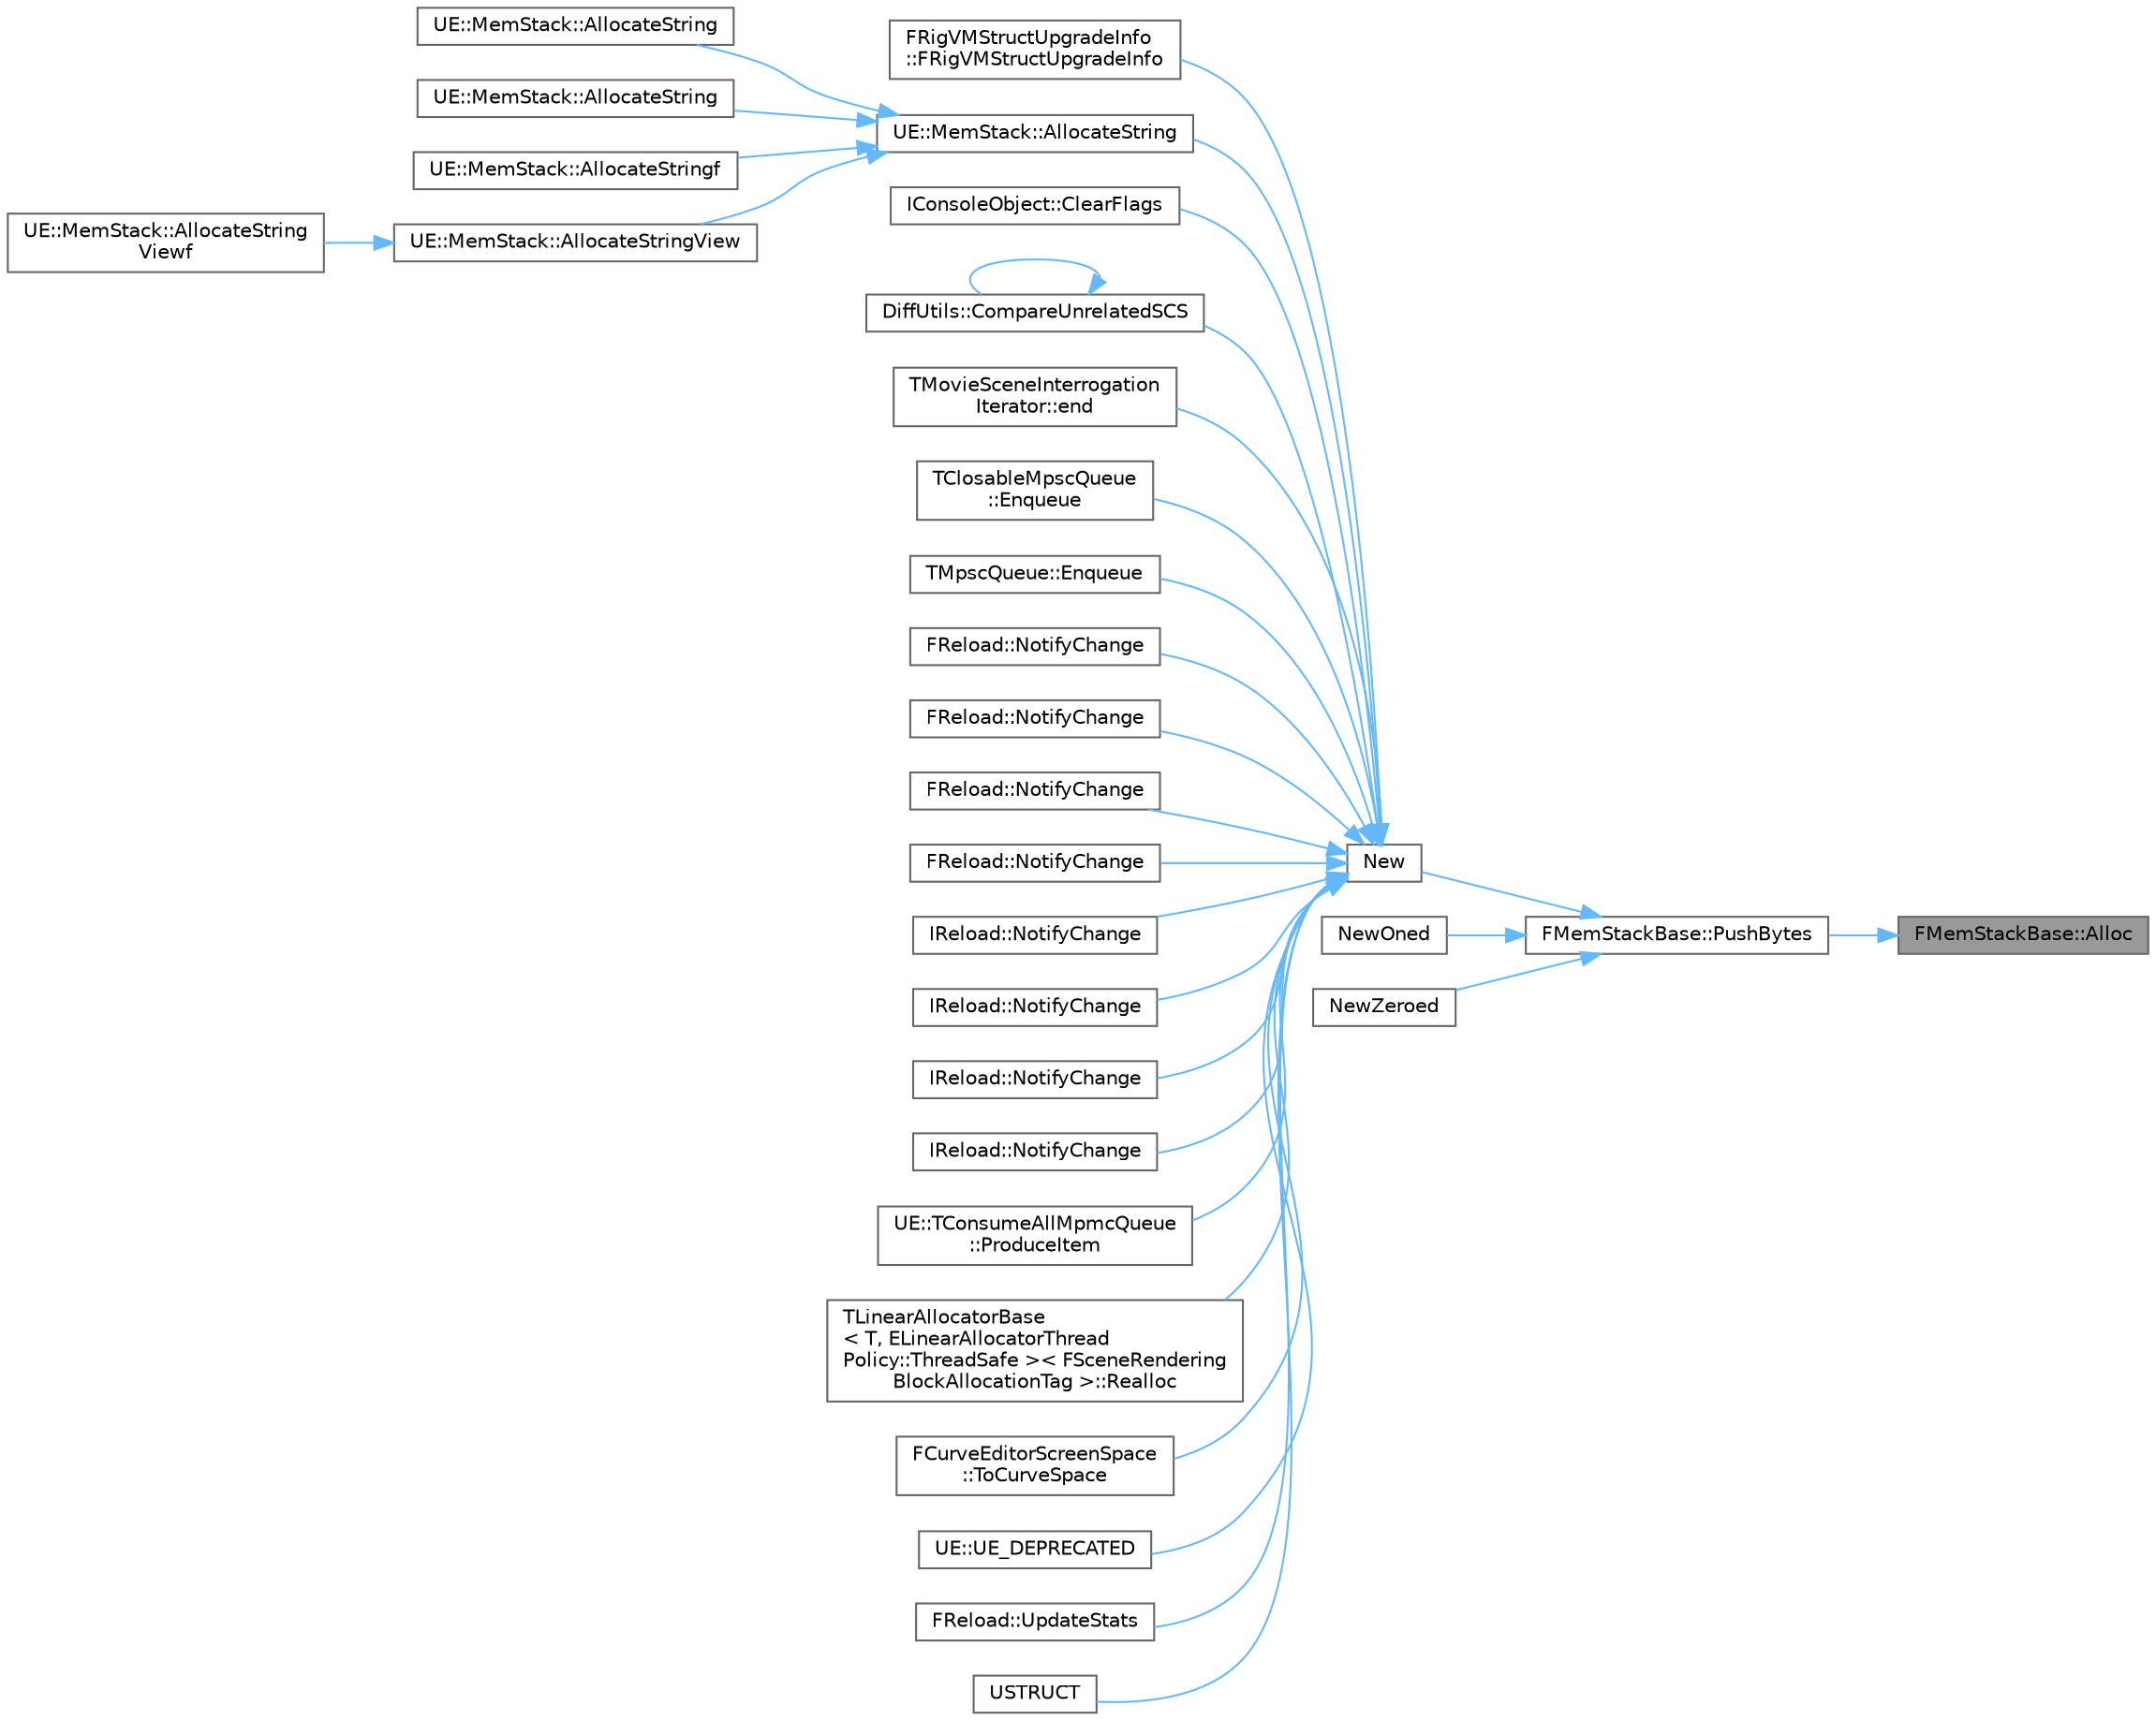 digraph "FMemStackBase::Alloc"
{
 // INTERACTIVE_SVG=YES
 // LATEX_PDF_SIZE
  bgcolor="transparent";
  edge [fontname=Helvetica,fontsize=10,labelfontname=Helvetica,labelfontsize=10];
  node [fontname=Helvetica,fontsize=10,shape=box,height=0.2,width=0.4];
  rankdir="RL";
  Node1 [id="Node000001",label="FMemStackBase::Alloc",height=0.2,width=0.4,color="gray40", fillcolor="grey60", style="filled", fontcolor="black",tooltip=" "];
  Node1 -> Node2 [id="edge1_Node000001_Node000002",dir="back",color="steelblue1",style="solid",tooltip=" "];
  Node2 [id="Node000002",label="FMemStackBase::PushBytes",height=0.2,width=0.4,color="grey40", fillcolor="white", style="filled",URL="$dd/df6/classFMemStackBase.html#ad742689d2cb2c4e1c5ba58afbc93e90f",tooltip=" "];
  Node2 -> Node3 [id="edge2_Node000002_Node000003",dir="back",color="steelblue1",style="solid",tooltip=" "];
  Node3 [id="Node000003",label="New",height=0.2,width=0.4,color="grey40", fillcolor="white", style="filled",URL="$d7/de0/MemStack_8h.html#a46518131691efca99c1054a2e51e01fe",tooltip=" "];
  Node3 -> Node4 [id="edge3_Node000003_Node000004",dir="back",color="steelblue1",style="solid",tooltip=" "];
  Node4 [id="Node000004",label="FRigVMStructUpgradeInfo\l::FRigVMStructUpgradeInfo",height=0.2,width=0.4,color="grey40", fillcolor="white", style="filled",URL="$de/d16/structFRigVMStructUpgradeInfo.html#a3119cbf00d1e9f96631f292a8007d1fe",tooltip=" "];
  Node3 -> Node5 [id="edge4_Node000003_Node000005",dir="back",color="steelblue1",style="solid",tooltip=" "];
  Node5 [id="Node000005",label="UE::MemStack::AllocateString",height=0.2,width=0.4,color="grey40", fillcolor="white", style="filled",URL="$d4/dda/namespaceUE_1_1MemStack.html#aea1ba8df8433cd71577df33360983ffa",tooltip=" "];
  Node5 -> Node6 [id="edge5_Node000005_Node000006",dir="back",color="steelblue1",style="solid",tooltip=" "];
  Node6 [id="Node000006",label="UE::MemStack::AllocateString",height=0.2,width=0.4,color="grey40", fillcolor="white", style="filled",URL="$d4/dda/namespaceUE_1_1MemStack.html#ab96d00d31df07e210e1f96d6ea44bc35",tooltip=" "];
  Node5 -> Node7 [id="edge6_Node000005_Node000007",dir="back",color="steelblue1",style="solid",tooltip=" "];
  Node7 [id="Node000007",label="UE::MemStack::AllocateString",height=0.2,width=0.4,color="grey40", fillcolor="white", style="filled",URL="$d4/dda/namespaceUE_1_1MemStack.html#a63d49a91b64a0b1c170b6335a01afbd3",tooltip=" "];
  Node5 -> Node8 [id="edge7_Node000005_Node000008",dir="back",color="steelblue1",style="solid",tooltip=" "];
  Node8 [id="Node000008",label="UE::MemStack::AllocateStringf",height=0.2,width=0.4,color="grey40", fillcolor="white", style="filled",URL="$d4/dda/namespaceUE_1_1MemStack.html#a6487e57e673e34d6fb1c9b36529e7a35",tooltip=" "];
  Node5 -> Node9 [id="edge8_Node000005_Node000009",dir="back",color="steelblue1",style="solid",tooltip=" "];
  Node9 [id="Node000009",label="UE::MemStack::AllocateStringView",height=0.2,width=0.4,color="grey40", fillcolor="white", style="filled",URL="$d4/dda/namespaceUE_1_1MemStack.html#a9f41b73e284d8f4d98a5bbee2db4d7b9",tooltip=" "];
  Node9 -> Node10 [id="edge9_Node000009_Node000010",dir="back",color="steelblue1",style="solid",tooltip=" "];
  Node10 [id="Node000010",label="UE::MemStack::AllocateString\lViewf",height=0.2,width=0.4,color="grey40", fillcolor="white", style="filled",URL="$d4/dda/namespaceUE_1_1MemStack.html#ac9409ba2ffbfd65c1c8832d542eab6c7",tooltip=" "];
  Node3 -> Node11 [id="edge10_Node000003_Node000011",dir="back",color="steelblue1",style="solid",tooltip=" "];
  Node11 [id="Node000011",label="IConsoleObject::ClearFlags",height=0.2,width=0.4,color="grey40", fillcolor="white", style="filled",URL="$d7/d0d/classIConsoleObject.html#acae2394c6249df02079b5964f9b2b08e",tooltip="Removes the specified flags in the internal state."];
  Node3 -> Node12 [id="edge11_Node000003_Node000012",dir="back",color="steelblue1",style="solid",tooltip=" "];
  Node12 [id="Node000012",label="DiffUtils::CompareUnrelatedSCS",height=0.2,width=0.4,color="grey40", fillcolor="white", style="filled",URL="$d8/d0d/namespaceDiffUtils.html#a86fd9e70dcd6013c674991fc01a95be0",tooltip=" "];
  Node12 -> Node12 [id="edge12_Node000012_Node000012",dir="back",color="steelblue1",style="solid",tooltip=" "];
  Node3 -> Node13 [id="edge13_Node000003_Node000013",dir="back",color="steelblue1",style="solid",tooltip=" "];
  Node13 [id="Node000013",label="TMovieSceneInterrogation\lIterator::end",height=0.2,width=0.4,color="grey40", fillcolor="white", style="filled",URL="$d5/d9e/structTMovieSceneInterrogationIterator.html#a5b9b49fbd7d4271bef3a84cc40118fe9",tooltip=" "];
  Node3 -> Node14 [id="edge14_Node000003_Node000014",dir="back",color="steelblue1",style="solid",tooltip=" "];
  Node14 [id="Node000014",label="TClosableMpscQueue\l::Enqueue",height=0.2,width=0.4,color="grey40", fillcolor="white", style="filled",URL="$dd/d6b/classTClosableMpscQueue.html#ae87447b21303ac616f3557752f2a6d7d",tooltip="Returns false if the queue is closed."];
  Node3 -> Node15 [id="edge15_Node000003_Node000015",dir="back",color="steelblue1",style="solid",tooltip=" "];
  Node15 [id="Node000015",label="TMpscQueue::Enqueue",height=0.2,width=0.4,color="grey40", fillcolor="white", style="filled",URL="$d1/d90/classTMpscQueue.html#aef6a2b34272073b39f975a773105d096",tooltip=" "];
  Node3 -> Node16 [id="edge16_Node000003_Node000016",dir="back",color="steelblue1",style="solid",tooltip=" "];
  Node16 [id="Node000016",label="FReload::NotifyChange",height=0.2,width=0.4,color="grey40", fillcolor="white", style="filled",URL="$db/dd7/classFReload.html#ae90fe5e1fb248015a5cfc7c5fb2f00d7",tooltip="Invoke to register a new or changed class, enumeration, or structure for re-instancing."];
  Node3 -> Node17 [id="edge17_Node000003_Node000017",dir="back",color="steelblue1",style="solid",tooltip=" "];
  Node17 [id="Node000017",label="FReload::NotifyChange",height=0.2,width=0.4,color="grey40", fillcolor="white", style="filled",URL="$db/dd7/classFReload.html#a9a667ffb53e14d6cf0a1a64f9ac21a26",tooltip=" "];
  Node3 -> Node18 [id="edge18_Node000003_Node000018",dir="back",color="steelblue1",style="solid",tooltip=" "];
  Node18 [id="Node000018",label="FReload::NotifyChange",height=0.2,width=0.4,color="grey40", fillcolor="white", style="filled",URL="$db/dd7/classFReload.html#a3cb623fa805b3e5c763c3c24dc8845a9",tooltip=" "];
  Node3 -> Node19 [id="edge19_Node000003_Node000019",dir="back",color="steelblue1",style="solid",tooltip=" "];
  Node19 [id="Node000019",label="FReload::NotifyChange",height=0.2,width=0.4,color="grey40", fillcolor="white", style="filled",URL="$db/dd7/classFReload.html#a38b031bf91fb74adbdba15e5bd6713a7",tooltip=" "];
  Node3 -> Node20 [id="edge20_Node000003_Node000020",dir="back",color="steelblue1",style="solid",tooltip=" "];
  Node20 [id="Node000020",label="IReload::NotifyChange",height=0.2,width=0.4,color="grey40", fillcolor="white", style="filled",URL="$d6/dac/classIReload.html#a204f908f43ca202910b308936fb1254f",tooltip="Invoke to register a new or changed class, enumeration, or structure for re-instancing."];
  Node3 -> Node21 [id="edge21_Node000003_Node000021",dir="back",color="steelblue1",style="solid",tooltip=" "];
  Node21 [id="Node000021",label="IReload::NotifyChange",height=0.2,width=0.4,color="grey40", fillcolor="white", style="filled",URL="$d6/dac/classIReload.html#a9a779820be87467a79eb12c1dd0c9a2c",tooltip=" "];
  Node3 -> Node22 [id="edge22_Node000003_Node000022",dir="back",color="steelblue1",style="solid",tooltip=" "];
  Node22 [id="Node000022",label="IReload::NotifyChange",height=0.2,width=0.4,color="grey40", fillcolor="white", style="filled",URL="$d6/dac/classIReload.html#a5b75a8169bc6a7747f580f46f84e2174",tooltip=" "];
  Node3 -> Node23 [id="edge23_Node000003_Node000023",dir="back",color="steelblue1",style="solid",tooltip=" "];
  Node23 [id="Node000023",label="IReload::NotifyChange",height=0.2,width=0.4,color="grey40", fillcolor="white", style="filled",URL="$d6/dac/classIReload.html#a6077a841b57ed751e1223593841cf5e4",tooltip=" "];
  Node3 -> Node24 [id="edge24_Node000003_Node000024",dir="back",color="steelblue1",style="solid",tooltip=" "];
  Node24 [id="Node000024",label="UE::TConsumeAllMpmcQueue\l::ProduceItem",height=0.2,width=0.4,color="grey40", fillcolor="white", style="filled",URL="$d4/d3d/classUE_1_1TConsumeAllMpmcQueue.html#af6f247426debb0c0578e2e1c0977236c",tooltip=" "];
  Node3 -> Node25 [id="edge25_Node000003_Node000025",dir="back",color="steelblue1",style="solid",tooltip=" "];
  Node25 [id="Node000025",label="TLinearAllocatorBase\l\< T, ELinearAllocatorThread\lPolicy::ThreadSafe \>\< FSceneRendering\lBlockAllocationTag \>::Realloc",height=0.2,width=0.4,color="grey40", fillcolor="white", style="filled",URL="$dd/d98/classTLinearAllocatorBase.html#a60ee8be234047cb8434cbbea242e7815",tooltip=" "];
  Node3 -> Node26 [id="edge26_Node000003_Node000026",dir="back",color="steelblue1",style="solid",tooltip=" "];
  Node26 [id="Node000026",label="FCurveEditorScreenSpace\l::ToCurveSpace",height=0.2,width=0.4,color="grey40", fillcolor="white", style="filled",URL="$d5/d47/structFCurveEditorScreenSpace.html#aae2ab1408b4e7fdc0fd1bc53cbc07816",tooltip="Transform this screen space into a curve space using the specified transform."];
  Node3 -> Node27 [id="edge27_Node000003_Node000027",dir="back",color="steelblue1",style="solid",tooltip=" "];
  Node27 [id="Node000027",label="UE::UE_DEPRECATED",height=0.2,width=0.4,color="grey40", fillcolor="white", style="filled",URL="$da/d75/namespaceUE.html#a5a64de33ca9646a67b0ba1d52c1b18b3",tooltip="WARNING: this queue can cause priority inversion or a livelock due to spinlocking in Deplete() method..."];
  Node3 -> Node28 [id="edge28_Node000003_Node000028",dir="back",color="steelblue1",style="solid",tooltip=" "];
  Node28 [id="Node000028",label="FReload::UpdateStats",height=0.2,width=0.4,color="grey40", fillcolor="white", style="filled",URL="$db/dd7/classFReload.html#a4d22984a55f93ff9f87d8bf9015cc3db",tooltip="Based on the pointers, update the given stat."];
  Node3 -> Node29 [id="edge29_Node000003_Node000029",dir="back",color="steelblue1",style="solid",tooltip=" "];
  Node29 [id="Node000029",label="USTRUCT",height=0.2,width=0.4,color="grey40", fillcolor="white", style="filled",URL="$d0/d71/AssetManagerSettings_8h.html#a96eb8697ec7abc68c87afff4dfce2e63",tooltip="Simple structure for redirecting an old asset name/path to a new one."];
  Node2 -> Node30 [id="edge30_Node000002_Node000030",dir="back",color="steelblue1",style="solid",tooltip=" "];
  Node30 [id="Node000030",label="NewOned",height=0.2,width=0.4,color="grey40", fillcolor="white", style="filled",URL="$d7/de0/MemStack_8h.html#a1f6f6114cd426d580b54844702c35ac8",tooltip=" "];
  Node2 -> Node31 [id="edge31_Node000002_Node000031",dir="back",color="steelblue1",style="solid",tooltip=" "];
  Node31 [id="Node000031",label="NewZeroed",height=0.2,width=0.4,color="grey40", fillcolor="white", style="filled",URL="$d7/de0/MemStack_8h.html#ad8ebca27cfbb3d39b75b5e72080d4db4",tooltip=" "];
}

